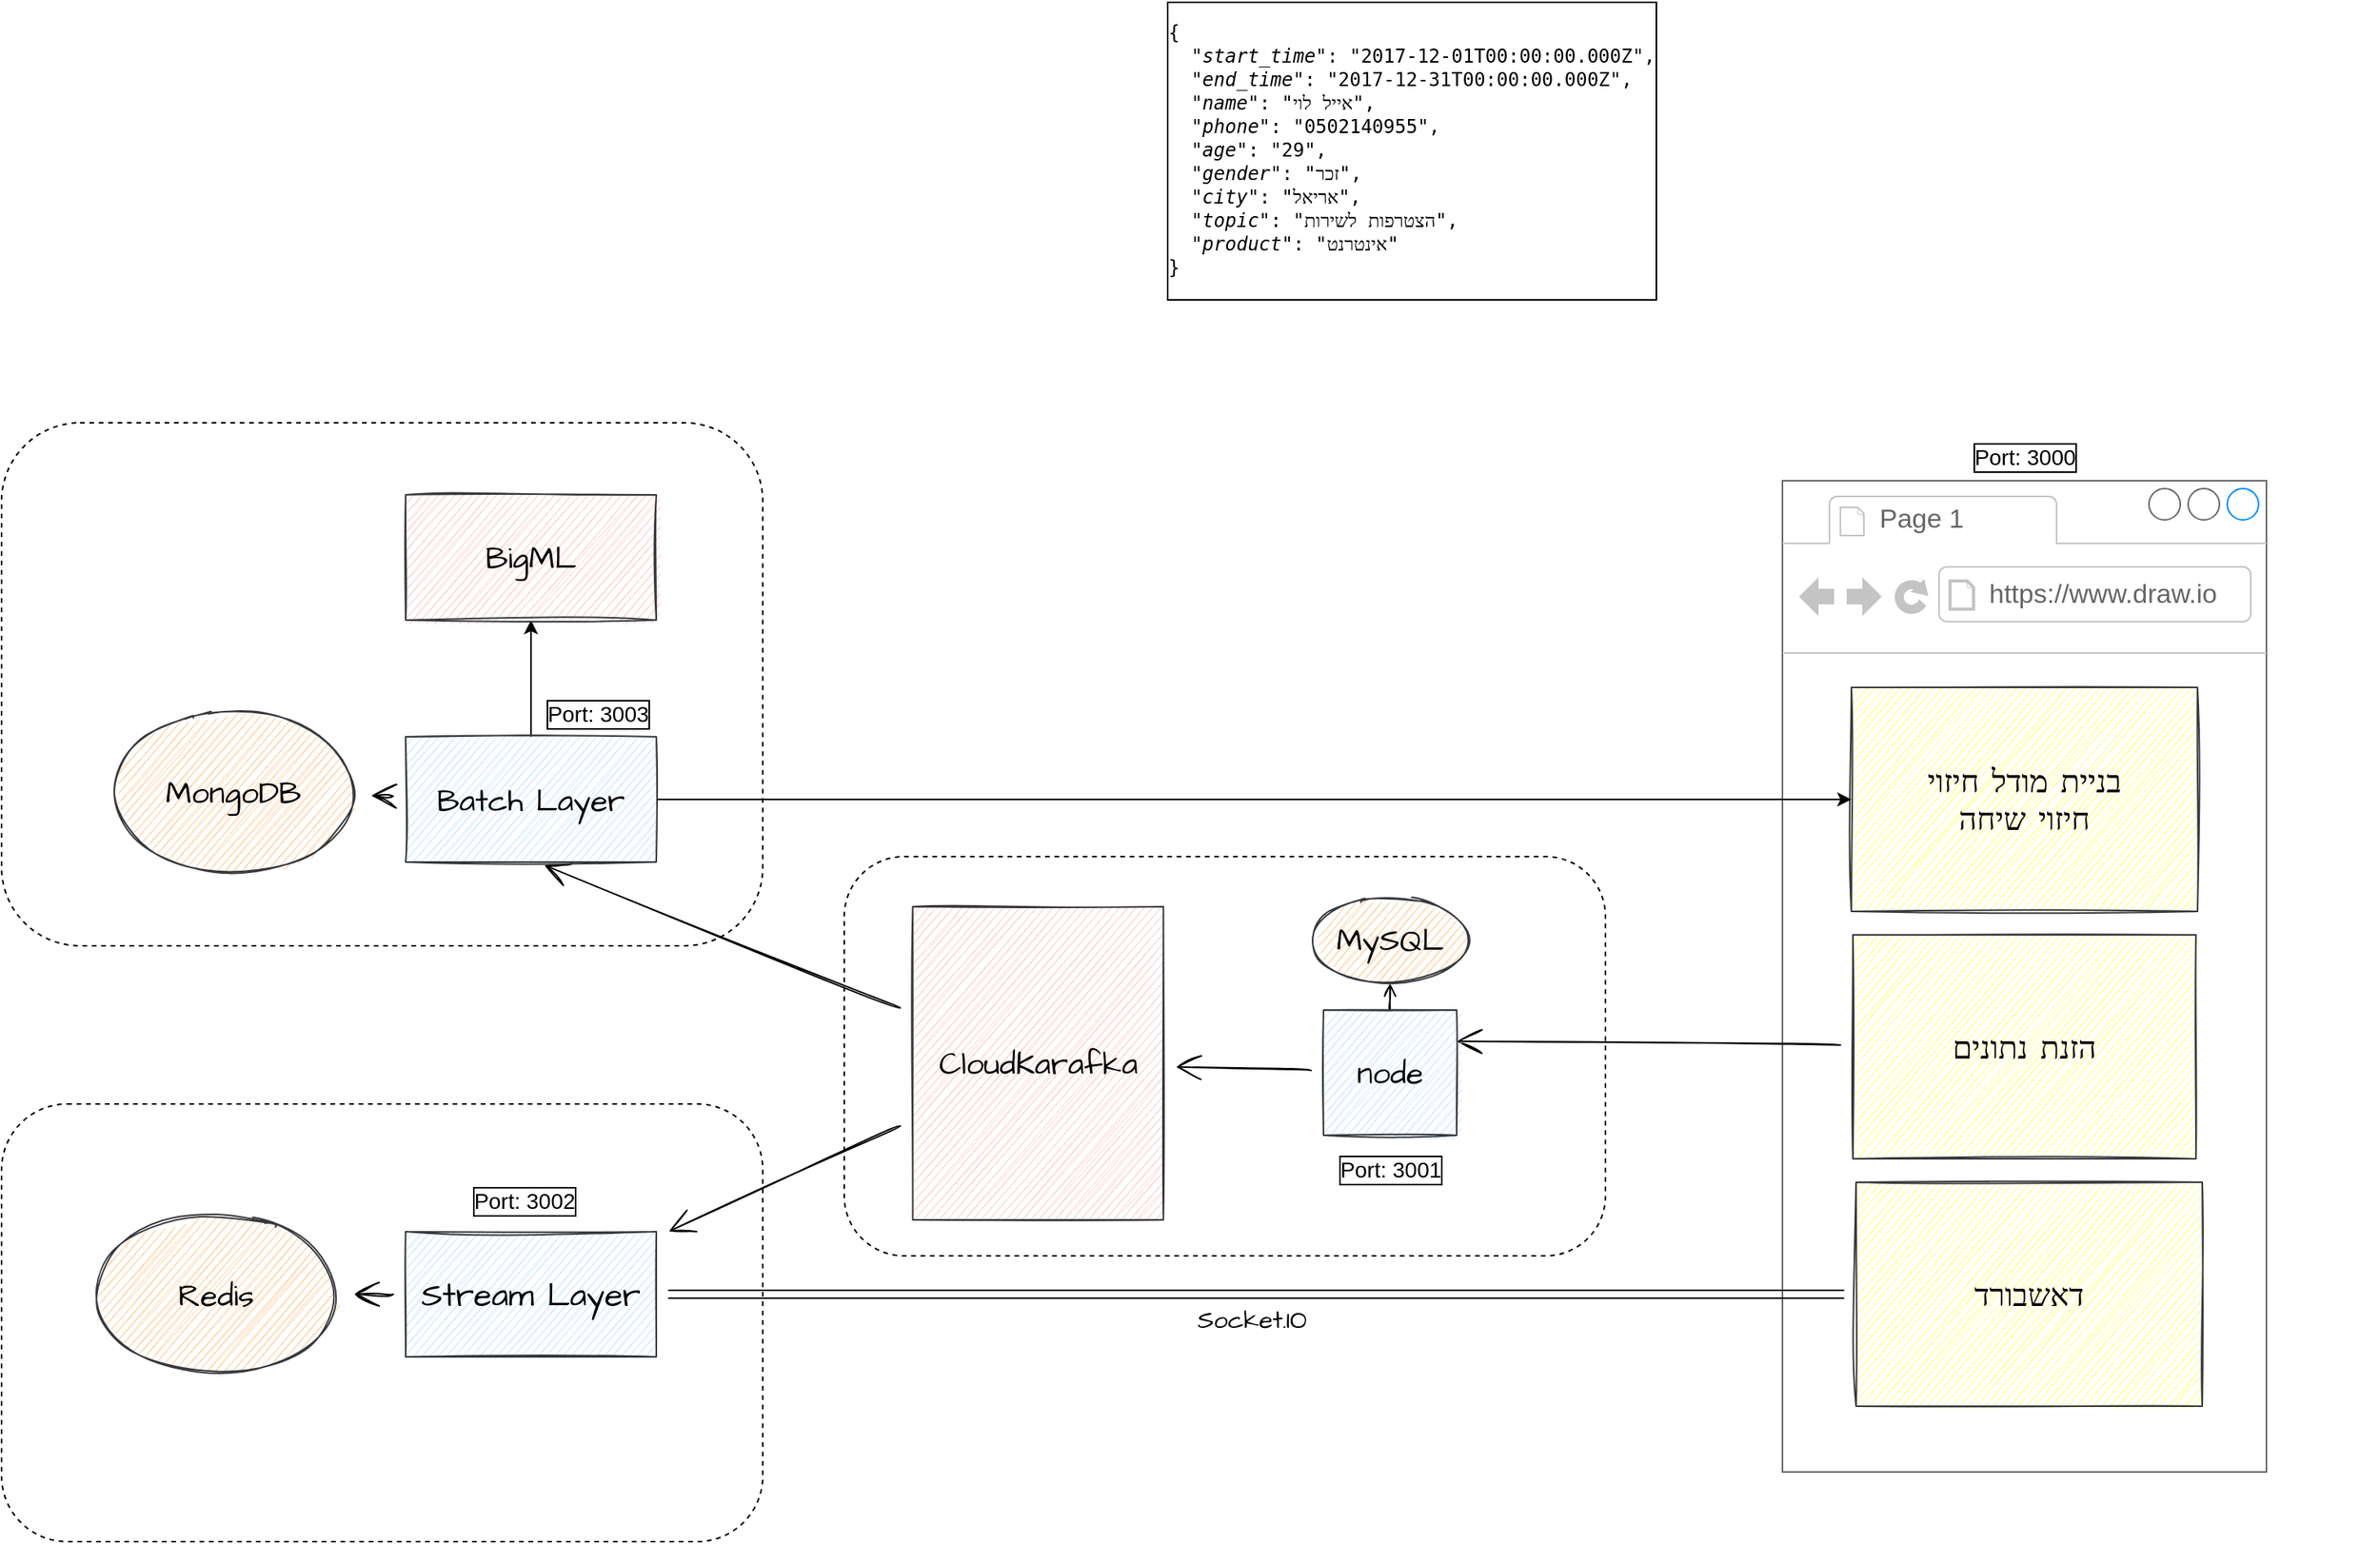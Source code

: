 <mxfile>
    <diagram id="UuK2HaR8IraqpZOOFNCf" name="ארכיטקטורת מערכת">
        <mxGraphModel dx="2434" dy="1428" grid="0" gridSize="10" guides="1" tooltips="1" connect="1" arrows="1" fold="1" page="0" pageScale="1" pageWidth="827" pageHeight="1169" math="0" shadow="0">
            <root>
                <mxCell id="0"/>
                <mxCell id="1" parent="0"/>
                <mxCell id="53" value="" style="rounded=1;whiteSpace=wrap;html=1;dashed=1;fillColor=none;" parent="1" vertex="1">
                    <mxGeometry x="-1033" y="-426" width="486" height="334" as="geometry"/>
                </mxCell>
                <mxCell id="56" value="" style="rounded=1;whiteSpace=wrap;html=1;dashed=1;fillColor=none;" parent="1" vertex="1">
                    <mxGeometry x="-495" y="-149" width="486" height="255" as="geometry"/>
                </mxCell>
                <mxCell id="23" value="" style="strokeWidth=1;shadow=0;dashed=0;align=center;html=1;shape=mxgraph.mockup.containers.browserWindow;rSize=0;strokeColor=#666666;strokeColor2=#008cff;strokeColor3=#c4c4c4;mainText=,;recursiveResize=0;sketch=0;fontSize=28;" parent="1" vertex="1">
                    <mxGeometry x="104" y="-389" width="309" height="633" as="geometry"/>
                </mxCell>
                <mxCell id="24" value="Page 1" style="strokeWidth=1;shadow=0;dashed=0;align=center;html=1;shape=mxgraph.mockup.containers.anchor;fontSize=17;fontColor=#666666;align=left;" parent="23" vertex="1">
                    <mxGeometry x="60" y="12" width="110" height="26" as="geometry"/>
                </mxCell>
                <mxCell id="25" value="https://www.draw.io" style="strokeWidth=1;shadow=0;dashed=0;align=center;html=1;shape=mxgraph.mockup.containers.anchor;rSize=0;fontSize=17;fontColor=#666666;align=left;" parent="23" vertex="1">
                    <mxGeometry x="130" y="60" width="250" height="26" as="geometry"/>
                </mxCell>
                <mxCell id="27" value="דאשבורד" style="rounded=0;whiteSpace=wrap;html=1;sketch=1;hachureGap=4;fontFamily=Architects Daughter;fontSource=https%3A%2F%2Ffonts.googleapis.com%2Fcss%3Ffamily%3DArchitects%2BDaughter;fontSize=20;fillColor=#ffff88;strokeColor=#36393d;" parent="23" vertex="1">
                    <mxGeometry x="47" y="448" width="221" height="143" as="geometry"/>
                </mxCell>
                <mxCell id="47" value="בניית מודל חיזוי&lt;br&gt;חיזוי שיחה" style="rounded=0;whiteSpace=wrap;html=1;sketch=1;hachureGap=4;fontFamily=Architects Daughter;fontSource=https%3A%2F%2Ffonts.googleapis.com%2Fcss%3Ffamily%3DArchitects%2BDaughter;fontSize=20;fillColor=#ffff88;strokeColor=#36393d;" parent="23" vertex="1">
                    <mxGeometry x="44" y="132" width="221" height="143" as="geometry"/>
                </mxCell>
                <mxCell id="26" value="הזנת נתונים" style="rounded=0;whiteSpace=wrap;html=1;sketch=1;hachureGap=4;fontFamily=Architects Daughter;fontSource=https%3A%2F%2Ffonts.googleapis.com%2Fcss%3Ffamily%3DArchitects%2BDaughter;fontSize=20;fillColor=#ffff88;strokeColor=#36393d;" parent="23" vertex="1">
                    <mxGeometry x="45" y="290" width="219" height="143" as="geometry"/>
                </mxCell>
                <mxCell id="33" style="edgeStyle=none;curved=1;rounded=0;sketch=1;hachureGap=4;orthogonalLoop=1;jettySize=auto;html=1;entryX=1;entryY=0.25;entryDx=0;entryDy=0;fontFamily=Architects Daughter;fontSource=https%3A%2F%2Ffonts.googleapis.com%2Fcss%3Ffamily%3DArchitects%2BDaughter;fontSize=16;endArrow=open;startSize=14;endSize=14;sourcePerimeterSpacing=8;targetPerimeterSpacing=8;" parent="1" source="26" target="32" edge="1">
                    <mxGeometry relative="1" as="geometry"/>
                </mxCell>
                <mxCell id="41" style="edgeStyle=none;curved=1;rounded=0;sketch=1;hachureGap=4;orthogonalLoop=1;jettySize=auto;html=1;entryX=0.553;entryY=1.025;entryDx=0;entryDy=0;entryPerimeter=0;fontFamily=Architects Daughter;fontSource=https%3A%2F%2Ffonts.googleapis.com%2Fcss%3Ffamily%3DArchitects%2BDaughter;fontSize=16;endArrow=open;startSize=14;endSize=14;sourcePerimeterSpacing=8;targetPerimeterSpacing=8;" parent="1" source="28" target="39" edge="1">
                    <mxGeometry relative="1" as="geometry"/>
                </mxCell>
                <mxCell id="42" style="edgeStyle=none;curved=1;rounded=0;sketch=1;hachureGap=4;orthogonalLoop=1;jettySize=auto;html=1;fontFamily=Architects Daughter;fontSource=https%3A%2F%2Ffonts.googleapis.com%2Fcss%3Ffamily%3DArchitects%2BDaughter;fontSize=16;endArrow=open;startSize=14;endSize=14;sourcePerimeterSpacing=8;targetPerimeterSpacing=8;" parent="1" source="28" target="31" edge="1">
                    <mxGeometry relative="1" as="geometry"/>
                </mxCell>
                <mxCell id="28" value="CloudKarafka" style="rounded=0;whiteSpace=wrap;html=1;sketch=1;hachureGap=4;fontFamily=Architects Daughter;fontSource=https%3A%2F%2Ffonts.googleapis.com%2Fcss%3Ffamily%3DArchitects%2BDaughter;fontSize=20;fillColor=#ffcccc;strokeColor=#36393d;" parent="1" vertex="1">
                    <mxGeometry x="-451.25" y="-117" width="160" height="200" as="geometry"/>
                </mxCell>
                <mxCell id="37" value="" style="edgeStyle=none;curved=1;rounded=0;sketch=1;hachureGap=4;orthogonalLoop=1;jettySize=auto;html=1;fontFamily=Architects Daughter;fontSource=https%3A%2F%2Ffonts.googleapis.com%2Fcss%3Ffamily%3DArchitects%2BDaughter;fontSize=16;endArrow=open;startSize=14;endSize=14;sourcePerimeterSpacing=8;targetPerimeterSpacing=8;" parent="1" source="31" target="35" edge="1">
                    <mxGeometry relative="1" as="geometry"/>
                </mxCell>
                <mxCell id="44" value="Socket.IO" style="edgeStyle=none;curved=1;rounded=0;sketch=1;hachureGap=4;orthogonalLoop=1;jettySize=auto;html=1;fontFamily=Architects Daughter;fontSource=https%3A%2F%2Ffonts.googleapis.com%2Fcss%3Ffamily%3DArchitects%2BDaughter;fontSize=16;endArrow=open;sourcePerimeterSpacing=8;targetPerimeterSpacing=8;shape=link;width=5;" parent="1" source="31" target="27" edge="1">
                    <mxGeometry x="-0.012" y="-16" relative="1" as="geometry">
                        <mxPoint x="1" as="offset"/>
                    </mxGeometry>
                </mxCell>
                <mxCell id="31" value="Stream Layer" style="rounded=0;whiteSpace=wrap;html=1;sketch=1;hachureGap=4;fontFamily=Architects Daughter;fontSource=https%3A%2F%2Ffonts.googleapis.com%2Fcss%3Ffamily%3DArchitects%2BDaughter;fontSize=21;fillColor=#cce5ff;strokeColor=#36393d;" parent="1" vertex="1">
                    <mxGeometry x="-775" y="90.5" width="160" height="80" as="geometry"/>
                </mxCell>
                <mxCell id="43" value="" style="edgeStyle=none;curved=1;rounded=0;sketch=1;hachureGap=4;orthogonalLoop=1;jettySize=auto;html=1;fontFamily=Architects Daughter;fontSource=https%3A%2F%2Ffonts.googleapis.com%2Fcss%3Ffamily%3DArchitects%2BDaughter;fontSize=16;endArrow=open;startSize=14;endSize=14;sourcePerimeterSpacing=8;targetPerimeterSpacing=8;" parent="1" source="32" target="28" edge="1">
                    <mxGeometry relative="1" as="geometry"/>
                </mxCell>
                <mxCell id="46" style="edgeStyle=none;curved=1;rounded=0;sketch=1;hachureGap=4;orthogonalLoop=1;jettySize=auto;html=1;exitX=0.5;exitY=0;exitDx=0;exitDy=0;entryX=0.5;entryY=1;entryDx=0;entryDy=0;fontFamily=Architects Daughter;fontSource=https%3A%2F%2Ffonts.googleapis.com%2Fcss%3Ffamily%3DArchitects%2BDaughter;fontSize=16;endArrow=open;sourcePerimeterSpacing=8;targetPerimeterSpacing=8;" parent="1" source="32" target="45" edge="1">
                    <mxGeometry relative="1" as="geometry"/>
                </mxCell>
                <mxCell id="32" value="node" style="rounded=0;whiteSpace=wrap;html=1;sketch=1;hachureGap=4;fontFamily=Architects Daughter;fontSource=https%3A%2F%2Ffonts.googleapis.com%2Fcss%3Ffamily%3DArchitects%2BDaughter;fontSize=20;fillColor=#cce5ff;strokeColor=#36393d;" parent="1" vertex="1">
                    <mxGeometry x="-189" y="-51" width="85" height="80" as="geometry"/>
                </mxCell>
                <mxCell id="35" value="Redis" style="ellipse;whiteSpace=wrap;html=1;sketch=1;hachureGap=4;fontFamily=Architects Daughter;fontSource=https%3A%2F%2Ffonts.googleapis.com%2Fcss%3Ffamily%3DArchitects%2BDaughter;fontSize=20;fillColor=#ffcc99;strokeColor=#36393d;" parent="1" vertex="1">
                    <mxGeometry x="-976" y="80.5" width="160" height="100" as="geometry"/>
                </mxCell>
                <mxCell id="38" value="" style="edgeStyle=none;curved=1;rounded=0;sketch=1;hachureGap=4;orthogonalLoop=1;jettySize=auto;html=1;fontFamily=Architects Daughter;fontSource=https%3A%2F%2Ffonts.googleapis.com%2Fcss%3Ffamily%3DArchitects%2BDaughter;fontSize=16;endArrow=open;startSize=14;endSize=14;sourcePerimeterSpacing=8;targetPerimeterSpacing=8;" parent="1" source="39" target="40" edge="1">
                    <mxGeometry relative="1" as="geometry"/>
                </mxCell>
                <mxCell id="49" value="" style="edgeStyle=none;html=1;" parent="1" source="39" target="48" edge="1">
                    <mxGeometry relative="1" as="geometry"/>
                </mxCell>
                <mxCell id="51" style="edgeStyle=none;html=1;exitX=1;exitY=0.5;exitDx=0;exitDy=0;entryX=0;entryY=0.5;entryDx=0;entryDy=0;" parent="1" source="39" target="47" edge="1">
                    <mxGeometry relative="1" as="geometry"/>
                </mxCell>
                <mxCell id="39" value="Batch Layer" style="rounded=0;whiteSpace=wrap;html=1;sketch=1;hachureGap=4;fontFamily=Architects Daughter;fontSource=https%3A%2F%2Ffonts.googleapis.com%2Fcss%3Ffamily%3DArchitects%2BDaughter;fontSize=20;fillColor=#cce5ff;strokeColor=#36393d;" parent="1" vertex="1">
                    <mxGeometry x="-775" y="-225.5" width="160" height="80" as="geometry"/>
                </mxCell>
                <mxCell id="40" value="MongoDB" style="ellipse;whiteSpace=wrap;html=1;sketch=1;hachureGap=4;fontFamily=Architects Daughter;fontSource=https%3A%2F%2Ffonts.googleapis.com%2Fcss%3Ffamily%3DArchitects%2BDaughter;fontSize=20;fillColor=#ffcc99;strokeColor=#36393d;" parent="1" vertex="1">
                    <mxGeometry x="-965" y="-240" width="160" height="100" as="geometry"/>
                </mxCell>
                <mxCell id="45" value="MySQL" style="ellipse;whiteSpace=wrap;html=1;sketch=1;hachureGap=4;fontFamily=Architects Daughter;fontSource=https%3A%2F%2Ffonts.googleapis.com%2Fcss%3Ffamily%3DArchitects%2BDaughter;fontSize=20;fillColor=#ffcc99;strokeColor=#36393d;" parent="1" vertex="1">
                    <mxGeometry x="-198.75" y="-124" width="104.5" height="56" as="geometry"/>
                </mxCell>
                <mxCell id="48" value="BigML" style="rounded=0;whiteSpace=wrap;html=1;sketch=1;hachureGap=4;fontFamily=Architects Daughter;fontSource=https%3A%2F%2Ffonts.googleapis.com%2Fcss%3Ffamily%3DArchitects%2BDaughter;fontSize=20;fillColor=#ffcccc;strokeColor=#36393d;" parent="1" vertex="1">
                    <mxGeometry x="-775" y="-380" width="160" height="80" as="geometry"/>
                </mxCell>
                <mxCell id="vhvQ7SU2TXbLf--PxDNV-51" value="&lt;div style=&quot;font-family: consolas, &amp;quot;courier new&amp;quot;, monospace; line-height: 23px; font-size: 12px;&quot;&gt;&lt;pre style=&quot;line-height: 1.25; font-size: 12px;&quot;&gt;&lt;span style=&quot;background-color: rgb(255, 255, 255); font-size: 12px;&quot;&gt;{&lt;br style=&quot;font-size: 12px;&quot;&gt;&lt;/span&gt;&lt;span style=&quot;background-color: rgb(255, 255, 255); font-size: 12px;&quot;&gt;&amp;nbsp; &lt;span style=&quot;font-style: italic; font-size: 12px;&quot;&gt;&quot;start_time&quot;&lt;/span&gt;: &quot;2017-12-01T00:00:00.000Z&quot;,&lt;br style=&quot;font-size: 12px;&quot;&gt;&lt;/span&gt;&lt;span style=&quot;background-color: rgb(255, 255, 255); font-size: 12px;&quot;&gt;&amp;nbsp; &lt;span style=&quot;font-style: italic; font-size: 12px;&quot;&gt;&quot;end_time&quot;&lt;/span&gt;: &quot;2017-12-31T00:00:00.000Z&quot;,&lt;br style=&quot;font-size: 12px;&quot;&gt;&lt;/span&gt;&lt;span style=&quot;background-color: rgb(255, 255, 255); font-size: 12px;&quot;&gt;&amp;nbsp; &lt;span style=&quot;font-style: italic; font-size: 12px;&quot;&gt;&quot;name&quot;&lt;/span&gt;: &quot;אייל לוי&quot;,&lt;br style=&quot;font-size: 12px;&quot;&gt;&lt;/span&gt;&lt;span style=&quot;background-color: rgb(255, 255, 255); font-size: 12px;&quot;&gt;&amp;nbsp; &lt;span style=&quot;font-style: italic; font-size: 12px;&quot;&gt;&quot;phone&quot;&lt;/span&gt;: &quot;0502140955&quot;,&lt;br style=&quot;font-size: 12px;&quot;&gt;&lt;/span&gt;&lt;span style=&quot;background-color: rgb(255, 255, 255); font-size: 12px;&quot;&gt;&amp;nbsp; &lt;span style=&quot;font-style: italic; font-size: 12px;&quot;&gt;&quot;age&quot;&lt;/span&gt;: &quot;29&quot;,&lt;br style=&quot;font-size: 12px;&quot;&gt;&lt;/span&gt;&lt;span style=&quot;background-color: rgb(255, 255, 255); font-size: 12px;&quot;&gt;&amp;nbsp; &lt;span style=&quot;font-style: italic; font-size: 12px;&quot;&gt;&quot;gender&quot;&lt;/span&gt;: &quot;זכר&quot;,&lt;br style=&quot;font-size: 12px;&quot;&gt;&lt;/span&gt;&lt;span style=&quot;background-color: rgb(255, 255, 255); font-size: 12px;&quot;&gt;&amp;nbsp; &lt;span style=&quot;font-style: italic; font-size: 12px;&quot;&gt;&quot;city&quot;&lt;/span&gt;: &quot;אריאל&quot;,&lt;br style=&quot;font-size: 12px;&quot;&gt;&lt;/span&gt;&lt;span style=&quot;background-color: rgb(255, 255, 255); font-size: 12px;&quot;&gt;&amp;nbsp; &lt;span style=&quot;font-style: italic; font-size: 12px;&quot;&gt;&quot;topic&quot;&lt;/span&gt;: &quot;הצטרפות לשירות&quot;,&lt;br style=&quot;font-size: 12px;&quot;&gt;&lt;/span&gt;&lt;span style=&quot;background-color: rgb(255, 255, 255); font-size: 12px;&quot;&gt;&amp;nbsp; &lt;span style=&quot;font-style: italic; font-size: 12px;&quot;&gt;&quot;product&quot;&lt;/span&gt;: &quot;אינטרנט&quot;&lt;br style=&quot;font-size: 12px;&quot;&gt;&lt;/span&gt;&lt;span style=&quot;background-color: rgb(255, 255, 255); font-size: 12px;&quot;&gt;}&lt;/span&gt;&lt;/pre&gt;&lt;/div&gt;" style="text;html=1;strokeColor=none;fillColor=none;align=left;verticalAlign=middle;whiteSpace=wrap;rounded=0;fontSize=12;labelBorderColor=default;" parent="1" vertex="1">
                    <mxGeometry x="-291.25" y="-693" width="330" height="185" as="geometry"/>
                </mxCell>
                <mxCell id="vhvQ7SU2TXbLf--PxDNV-56" value="Port: 3002" style="text;html=1;strokeColor=none;fillColor=none;align=center;verticalAlign=middle;whiteSpace=wrap;rounded=0;labelBackgroundColor=#FFFFFF;labelBorderColor=default;fontSize=14;fontColor=#000000;" parent="1" vertex="1">
                    <mxGeometry x="-743" y="55.5" width="88" height="30" as="geometry"/>
                </mxCell>
                <mxCell id="vhvQ7SU2TXbLf--PxDNV-57" value="Port: 3000" style="text;html=1;strokeColor=none;fillColor=none;align=center;verticalAlign=middle;whiteSpace=wrap;rounded=0;labelBackgroundColor=#FFFFFF;labelBorderColor=default;fontSize=14;fontColor=#000000;" parent="1" vertex="1">
                    <mxGeometry x="214.5" y="-419" width="88" height="30" as="geometry"/>
                </mxCell>
                <mxCell id="vhvQ7SU2TXbLf--PxDNV-58" value="Port: 3001" style="text;html=1;strokeColor=none;fillColor=none;align=center;verticalAlign=middle;whiteSpace=wrap;rounded=0;labelBackgroundColor=#FFFFFF;labelBorderColor=default;fontSize=14;fontColor=#000000;" parent="1" vertex="1">
                    <mxGeometry x="-190.5" y="36" width="88" height="30" as="geometry"/>
                </mxCell>
                <mxCell id="vhvQ7SU2TXbLf--PxDNV-59" value="Port: 3003" style="text;html=1;strokeColor=none;fillColor=none;align=center;verticalAlign=middle;whiteSpace=wrap;rounded=0;labelBackgroundColor=#FFFFFF;labelBorderColor=default;fontSize=14;fontColor=#000000;" parent="1" vertex="1">
                    <mxGeometry x="-696" y="-255.5" width="88" height="30" as="geometry"/>
                </mxCell>
                <mxCell id="54" value="" style="rounded=1;whiteSpace=wrap;html=1;dashed=1;fillColor=none;" parent="1" vertex="1">
                    <mxGeometry x="-1033" y="9" width="486" height="279.5" as="geometry"/>
                </mxCell>
            </root>
        </mxGraphModel>
    </diagram>
    <diagram id="P85h82dA6LXHRIZTX0QC" name="SreamLayer">
        <mxGraphModel dx="1182" dy="628" grid="1" gridSize="10" guides="1" tooltips="1" connect="1" arrows="1" fold="1" page="1" pageScale="1" pageWidth="827" pageHeight="1169" math="0" shadow="0">
            <root>
                <mxCell id="vRY0Rg8dUZFfQzen5DUI-0"/>
                <mxCell id="vRY0Rg8dUZFfQzen5DUI-1" parent="vRY0Rg8dUZFfQzen5DUI-0"/>
                <mxCell id="vRY0Rg8dUZFfQzen5DUI-2" value="Sream Layer" style="swimlane;" parent="vRY0Rg8dUZFfQzen5DUI-1" vertex="1">
                    <mxGeometry x="220" y="220" width="460" height="320" as="geometry"/>
                </mxCell>
            </root>
        </mxGraphModel>
    </diagram>
    <diagram id="OC1M_GP1efDRiu2blmym" name="נתוני לקוחות">
        <mxGraphModel dx="1182" dy="628" grid="1" gridSize="10" guides="1" tooltips="1" connect="1" arrows="1" fold="1" page="1" pageScale="1" pageWidth="827" pageHeight="1169" math="0" shadow="0">
            <root>
                <mxCell id="tpzjsjMTKmNWrkl4Ve3y-0"/>
                <mxCell id="tpzjsjMTKmNWrkl4Ve3y-1" parent="tpzjsjMTKmNWrkl4Ve3y-0"/>
                <mxCell id="tpzjsjMTKmNWrkl4Ve3y-81" value="" style="edgeStyle=none;html=1;" parent="tpzjsjMTKmNWrkl4Ve3y-1" source="tpzjsjMTKmNWrkl4Ve3y-77" target="tpzjsjMTKmNWrkl4Ve3y-79" edge="1">
                    <mxGeometry relative="1" as="geometry"/>
                </mxCell>
                <mxCell id="tpzjsjMTKmNWrkl4Ve3y-77" value="Custumer" style="swimlane;childLayout=stackLayout;horizontal=1;startSize=30;horizontalStack=0;rounded=1;fontSize=14;fontStyle=0;strokeWidth=2;resizeParent=0;resizeLast=1;shadow=0;dashed=0;align=center;" parent="tpzjsjMTKmNWrkl4Ve3y-1" vertex="1">
                    <mxGeometry x="380" y="410" width="160" height="120" as="geometry"/>
                </mxCell>
                <mxCell id="tpzjsjMTKmNWrkl4Ve3y-78" value="cust_id&#10;name&#10;birth_date&#10;address&#10;gender&#10;" style="align=left;strokeColor=none;fillColor=none;spacingLeft=4;fontSize=12;verticalAlign=top;resizable=0;rotatable=0;part=1;" parent="tpzjsjMTKmNWrkl4Ve3y-77" vertex="1">
                    <mxGeometry y="30" width="160" height="90" as="geometry"/>
                </mxCell>
                <mxCell id="tpzjsjMTKmNWrkl4Ve3y-87" value="" style="edgeStyle=none;html=1;" parent="tpzjsjMTKmNWrkl4Ve3y-1" source="tpzjsjMTKmNWrkl4Ve3y-79" target="tpzjsjMTKmNWrkl4Ve3y-85" edge="1">
                    <mxGeometry relative="1" as="geometry"/>
                </mxCell>
                <mxCell id="tpzjsjMTKmNWrkl4Ve3y-79" value="Custumer_products" style="swimlane;childLayout=stackLayout;horizontal=1;startSize=30;horizontalStack=0;rounded=1;fontSize=14;fontStyle=0;strokeWidth=2;resizeParent=0;resizeLast=1;shadow=0;dashed=0;align=center;" parent="tpzjsjMTKmNWrkl4Ve3y-1" vertex="1">
                    <mxGeometry x="580" y="430" width="160" height="80" as="geometry"/>
                </mxCell>
                <mxCell id="tpzjsjMTKmNWrkl4Ve3y-80" value="cust_id&#10;product_id" style="align=left;strokeColor=none;fillColor=none;spacingLeft=4;fontSize=12;verticalAlign=top;resizable=0;rotatable=0;part=1;" parent="tpzjsjMTKmNWrkl4Ve3y-79" vertex="1">
                    <mxGeometry y="30" width="160" height="50" as="geometry"/>
                </mxCell>
                <mxCell id="tpzjsjMTKmNWrkl4Ve3y-85" value="products" style="swimlane;childLayout=stackLayout;horizontal=1;startSize=30;horizontalStack=0;rounded=1;fontSize=14;fontStyle=0;strokeWidth=2;resizeParent=0;resizeLast=1;shadow=0;dashed=0;align=center;" parent="tpzjsjMTKmNWrkl4Ve3y-1" vertex="1">
                    <mxGeometry x="580" y="540" width="160" height="80" as="geometry"/>
                </mxCell>
                <mxCell id="tpzjsjMTKmNWrkl4Ve3y-86" value="product_id&#10;title" style="align=left;strokeColor=none;fillColor=none;spacingLeft=4;fontSize=12;verticalAlign=top;resizable=0;rotatable=0;part=1;" parent="tpzjsjMTKmNWrkl4Ve3y-85" vertex="1">
                    <mxGeometry y="30" width="160" height="50" as="geometry"/>
                </mxCell>
            </root>
        </mxGraphModel>
    </diagram>
    <diagram id="dzEZAZBYIZPmV__bGYyE" name="נתוני שיחה">
        <mxGraphModel dx="1182" dy="628" grid="1" gridSize="10" guides="1" tooltips="1" connect="1" arrows="1" fold="1" page="1" pageScale="1" pageWidth="827" pageHeight="1169" math="0" shadow="0">
            <root>
                <mxCell id="0Cny4hkROh3hkvsonhbf-0"/>
                <mxCell id="0Cny4hkROh3hkvsonhbf-1" parent="0Cny4hkROh3hkvsonhbf-0"/>
            </root>
        </mxGraphModel>
    </diagram>
</mxfile>